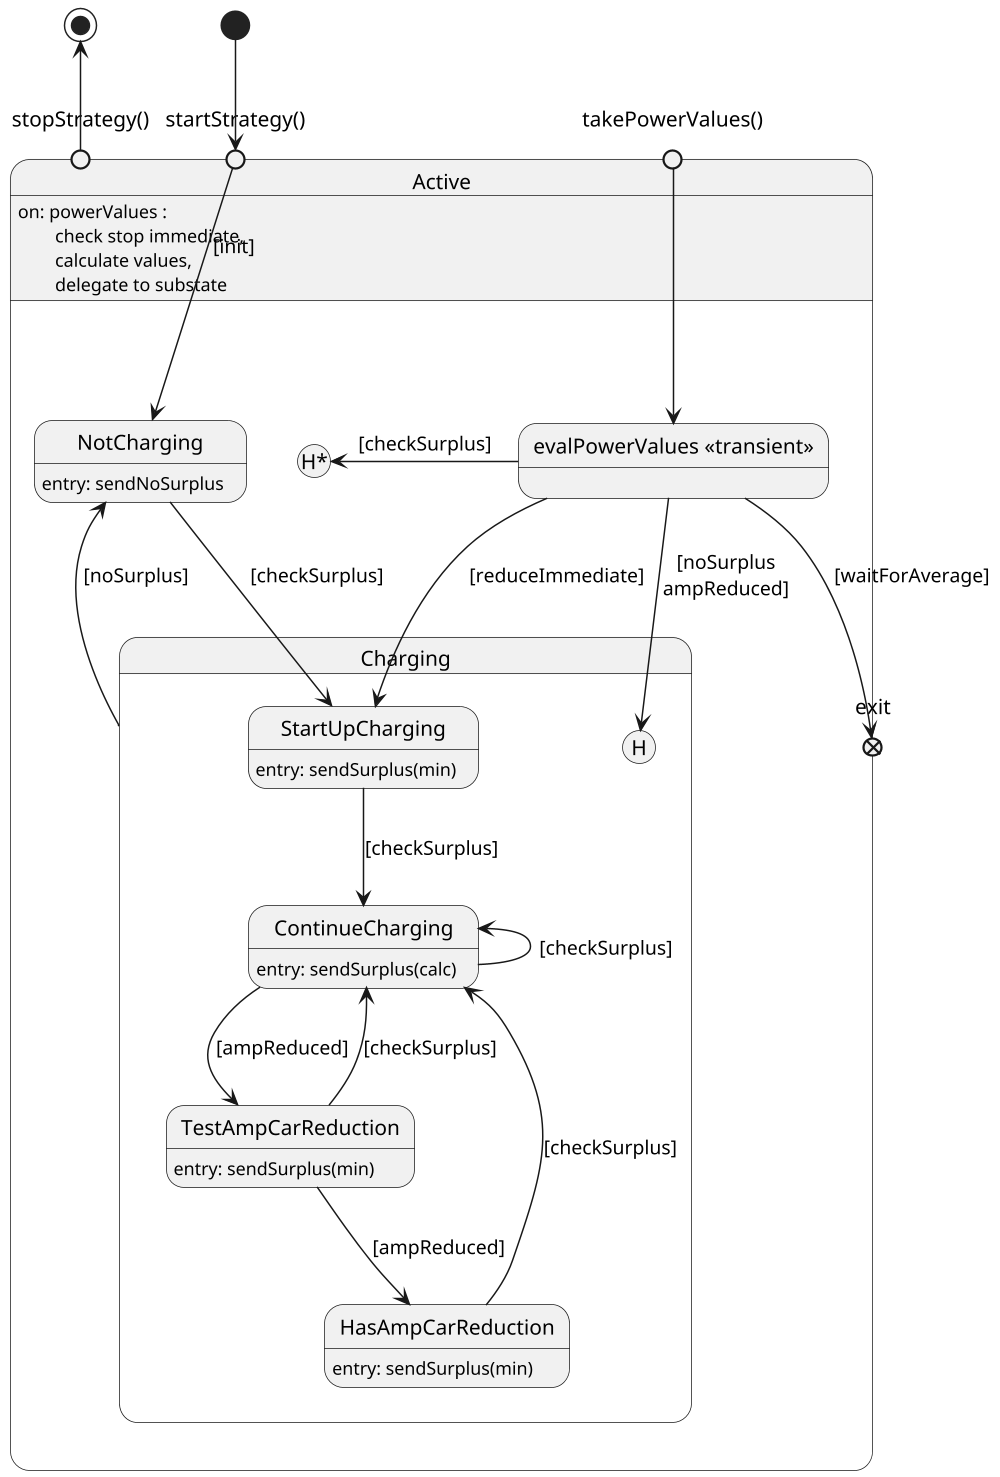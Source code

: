 @startuml
'https://plantuml.com/state-diagram

scale 1000 width

'act -left-> act : [takePowerValues : eval]
state "Active" as act {

    act: on: powerValues : \n\tcheck stop immediate,\n\tcalculate values,\n\tdelegate to substate

    state "takePowerValues()" as pv <<entryPoint>>
    state "startStrategy()" as start <<entryPoint>>
    state "stopStrategy()" as stop <<entryPoint>>

    start -down-> nc : [init]


    state "NotCharging" as nc
    nc: entry: sendNoSurplus

 '   state "Filling Stack" as fill

    state "evalPowerValues <<transient>>" as eval

    state "Charging" as charge {

        state "StartUpCharging" as sc
        sc: entry: sendSurplus(min)

        state "ContinueCharging" as ch
        ch: entry: sendSurplus(calc)

        state "TestAmpCarReduction" as tr
        tr: entry: sendSurplus(min)

        state "HasAmpCarReduction" as hr
        hr: entry: sendSurplus(min)

        nc --> sc : [checkSurplus]

        eval --> [H] : [noSurplus\nampReduced]

    }
    state exit <<exitPoint>>

    eval -left-> [H*] : [checkSurplus]
    eval --> exit : [waitForAverage]
    eval -down-> sc : [reduceImmediate]

    charge -up-> nc : [noSurplus]

    sc -down-> ch : [checkSurplus]
    ch -left-> ch : [checkSurplus]
    ch -down-> tr : [ampReduced]
    tr -up-> ch : [checkSurplus]
    tr -down-> hr : [ampReduced]
    hr -up-> ch : [checkSurplus]
}
pv --> eval
[*] -down-> start
'exit -down-> [*] : [stopStrategy]
stop -up-> [*]
@enduml